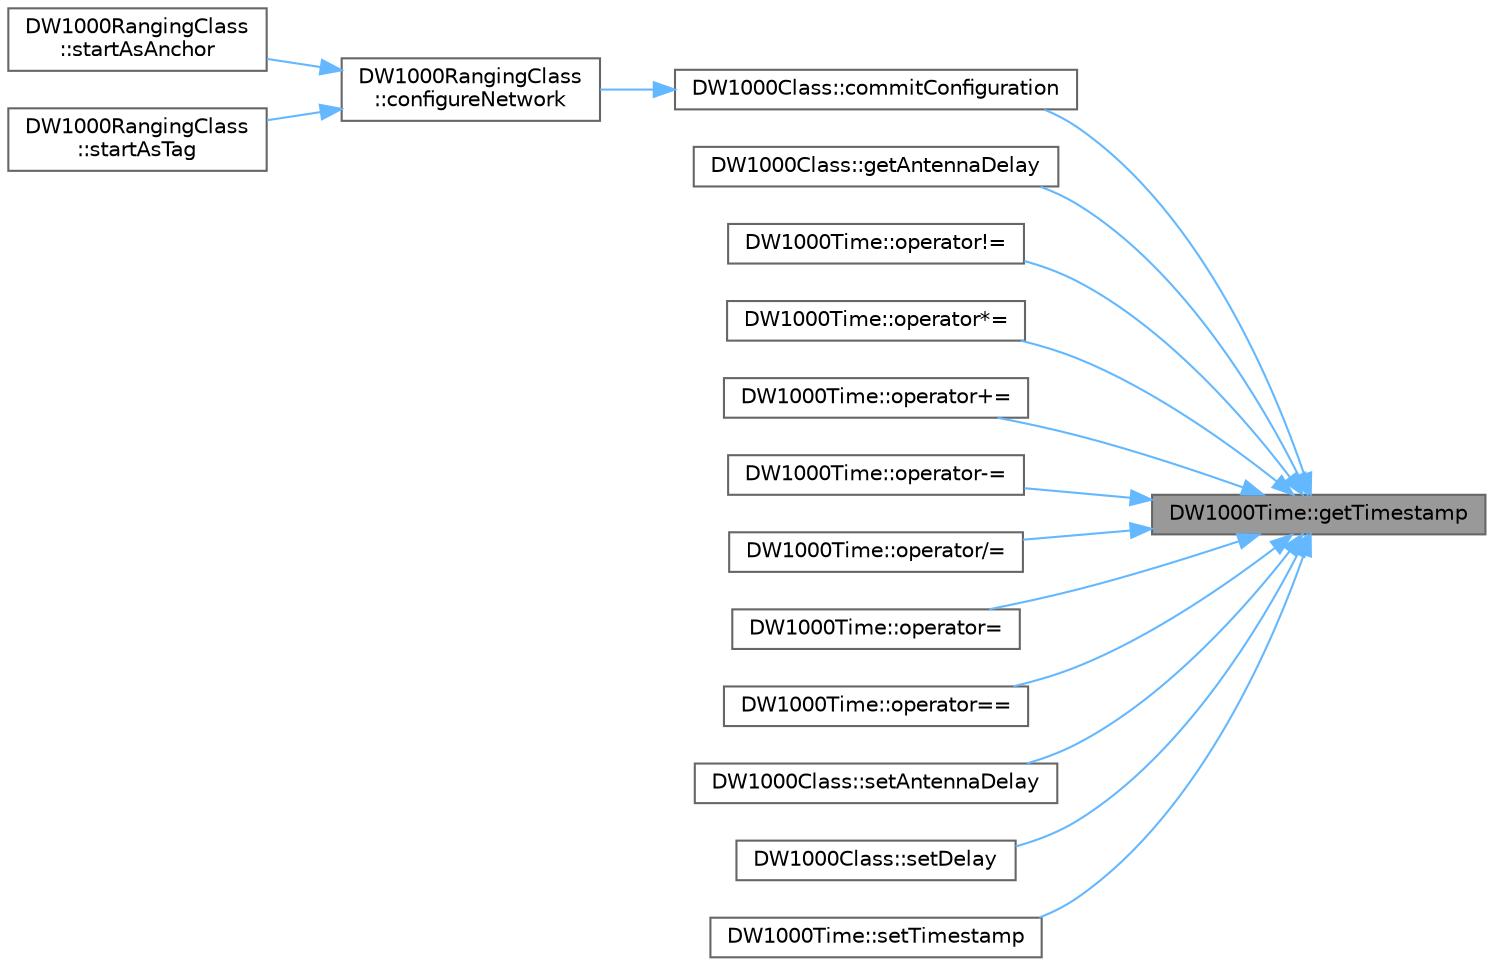 digraph "DW1000Time::getTimestamp"
{
 // LATEX_PDF_SIZE
  bgcolor="transparent";
  edge [fontname=Helvetica,fontsize=10,labelfontname=Helvetica,labelfontsize=10];
  node [fontname=Helvetica,fontsize=10,shape=box,height=0.2,width=0.4];
  rankdir="RL";
  Node1 [id="Node000001",label="DW1000Time::getTimestamp",height=0.2,width=0.4,color="gray40", fillcolor="grey60", style="filled", fontcolor="black",tooltip=" "];
  Node1 -> Node2 [id="edge1_Node000001_Node000002",dir="back",color="steelblue1",style="solid",tooltip=" "];
  Node2 [id="Node000002",label="DW1000Class::commitConfiguration",height=0.2,width=0.4,color="grey40", fillcolor="white", style="filled",URL="$class_d_w1000_class.html#a50e230d4ac0df27e1e1b0ce50242adc2",tooltip=" "];
  Node2 -> Node3 [id="edge2_Node000002_Node000003",dir="back",color="steelblue1",style="solid",tooltip=" "];
  Node3 [id="Node000003",label="DW1000RangingClass\l::configureNetwork",height=0.2,width=0.4,color="grey40", fillcolor="white", style="filled",URL="$class_d_w1000_ranging_class.html#a8d52b5dadd722c169e960a3ccb0850f2",tooltip=" "];
  Node3 -> Node4 [id="edge3_Node000003_Node000004",dir="back",color="steelblue1",style="solid",tooltip=" "];
  Node4 [id="Node000004",label="DW1000RangingClass\l::startAsAnchor",height=0.2,width=0.4,color="grey40", fillcolor="white", style="filled",URL="$class_d_w1000_ranging_class.html#afa94ffdfcd78b53e271b98eb6bad8368",tooltip=" "];
  Node3 -> Node5 [id="edge4_Node000003_Node000005",dir="back",color="steelblue1",style="solid",tooltip=" "];
  Node5 [id="Node000005",label="DW1000RangingClass\l::startAsTag",height=0.2,width=0.4,color="grey40", fillcolor="white", style="filled",URL="$class_d_w1000_ranging_class.html#a9068f9887db35c9e683329bd4bbae684",tooltip=" "];
  Node1 -> Node6 [id="edge5_Node000001_Node000006",dir="back",color="steelblue1",style="solid",tooltip=" "];
  Node6 [id="Node000006",label="DW1000Class::getAntennaDelay",height=0.2,width=0.4,color="grey40", fillcolor="white", style="filled",URL="$class_d_w1000_class.html#a6cca5b5212a84526278e6e8da56cca41",tooltip=" "];
  Node1 -> Node7 [id="edge6_Node000001_Node000007",dir="back",color="steelblue1",style="solid",tooltip=" "];
  Node7 [id="Node000007",label="DW1000Time::operator!=",height=0.2,width=0.4,color="grey40", fillcolor="white", style="filled",URL="$class_d_w1000_time.html#a29fb4901790622f3b5a9d4de21df4a99",tooltip=" "];
  Node1 -> Node8 [id="edge7_Node000001_Node000008",dir="back",color="steelblue1",style="solid",tooltip=" "];
  Node8 [id="Node000008",label="DW1000Time::operator*=",height=0.2,width=0.4,color="grey40", fillcolor="white", style="filled",URL="$class_d_w1000_time.html#a0cfa2da040e8a77d90eb54089046fa63",tooltip=" "];
  Node1 -> Node9 [id="edge8_Node000001_Node000009",dir="back",color="steelblue1",style="solid",tooltip=" "];
  Node9 [id="Node000009",label="DW1000Time::operator+=",height=0.2,width=0.4,color="grey40", fillcolor="white", style="filled",URL="$class_d_w1000_time.html#a126d890f0d990cd709263120adbacaa7",tooltip=" "];
  Node1 -> Node10 [id="edge9_Node000001_Node000010",dir="back",color="steelblue1",style="solid",tooltip=" "];
  Node10 [id="Node000010",label="DW1000Time::operator-=",height=0.2,width=0.4,color="grey40", fillcolor="white", style="filled",URL="$class_d_w1000_time.html#ac913f1cc477518c809ea385503d0a112",tooltip=" "];
  Node1 -> Node11 [id="edge10_Node000001_Node000011",dir="back",color="steelblue1",style="solid",tooltip=" "];
  Node11 [id="Node000011",label="DW1000Time::operator/=",height=0.2,width=0.4,color="grey40", fillcolor="white", style="filled",URL="$class_d_w1000_time.html#a2221b97c148a19c9782213a0d644d8e9",tooltip=" "];
  Node1 -> Node12 [id="edge11_Node000001_Node000012",dir="back",color="steelblue1",style="solid",tooltip=" "];
  Node12 [id="Node000012",label="DW1000Time::operator=",height=0.2,width=0.4,color="grey40", fillcolor="white", style="filled",URL="$class_d_w1000_time.html#ac43e0dd01a13ec7470029f12402ded2d",tooltip=" "];
  Node1 -> Node13 [id="edge12_Node000001_Node000013",dir="back",color="steelblue1",style="solid",tooltip=" "];
  Node13 [id="Node000013",label="DW1000Time::operator==",height=0.2,width=0.4,color="grey40", fillcolor="white", style="filled",URL="$class_d_w1000_time.html#ad76a44562e4b26a49f59982df743377f",tooltip=" "];
  Node1 -> Node14 [id="edge13_Node000001_Node000014",dir="back",color="steelblue1",style="solid",tooltip=" "];
  Node14 [id="Node000014",label="DW1000Class::setAntennaDelay",height=0.2,width=0.4,color="grey40", fillcolor="white", style="filled",URL="$class_d_w1000_class.html#a6d2ca7a50cb862f4a3697b42ab242f3e",tooltip=" "];
  Node1 -> Node15 [id="edge14_Node000001_Node000015",dir="back",color="steelblue1",style="solid",tooltip=" "];
  Node15 [id="Node000015",label="DW1000Class::setDelay",height=0.2,width=0.4,color="grey40", fillcolor="white", style="filled",URL="$class_d_w1000_class.html#a40340908db42ae49b44fad5804121aaa",tooltip=" "];
  Node1 -> Node16 [id="edge15_Node000001_Node000016",dir="back",color="steelblue1",style="solid",tooltip=" "];
  Node16 [id="Node000016",label="DW1000Time::setTimestamp",height=0.2,width=0.4,color="grey40", fillcolor="white", style="filled",URL="$class_d_w1000_time.html#a1258aadcb3dbee73c494ff69c0f0893f",tooltip=" "];
}
